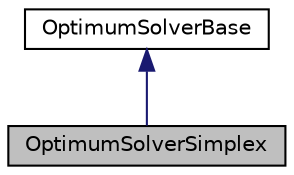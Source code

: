 digraph "OptimumSolverSimplex"
{
 // INTERACTIVE_SVG=YES
 // LATEX_PDF_SIZE
  edge [fontname="Helvetica",fontsize="10",labelfontname="Helvetica",labelfontsize="10"];
  node [fontname="Helvetica",fontsize="10",shape=record];
  Node1 [label="OptimumSolverSimplex",height=0.2,width=0.4,color="black", fillcolor="grey75", style="filled", fontcolor="black",tooltip="The class that implements the simplex algorithm for linear programming problems."];
  Node2 -> Node1 [dir="back",color="midnightblue",fontsize="10",style="solid",fontname="Helvetica"];
  Node2 [label="OptimumSolverBase",height=0.2,width=0.4,color="black", fillcolor="white", style="filled",URL="$classReaktoro_1_1OptimumSolverBase.html",tooltip="The base class for all optimization algorithms."];
}

